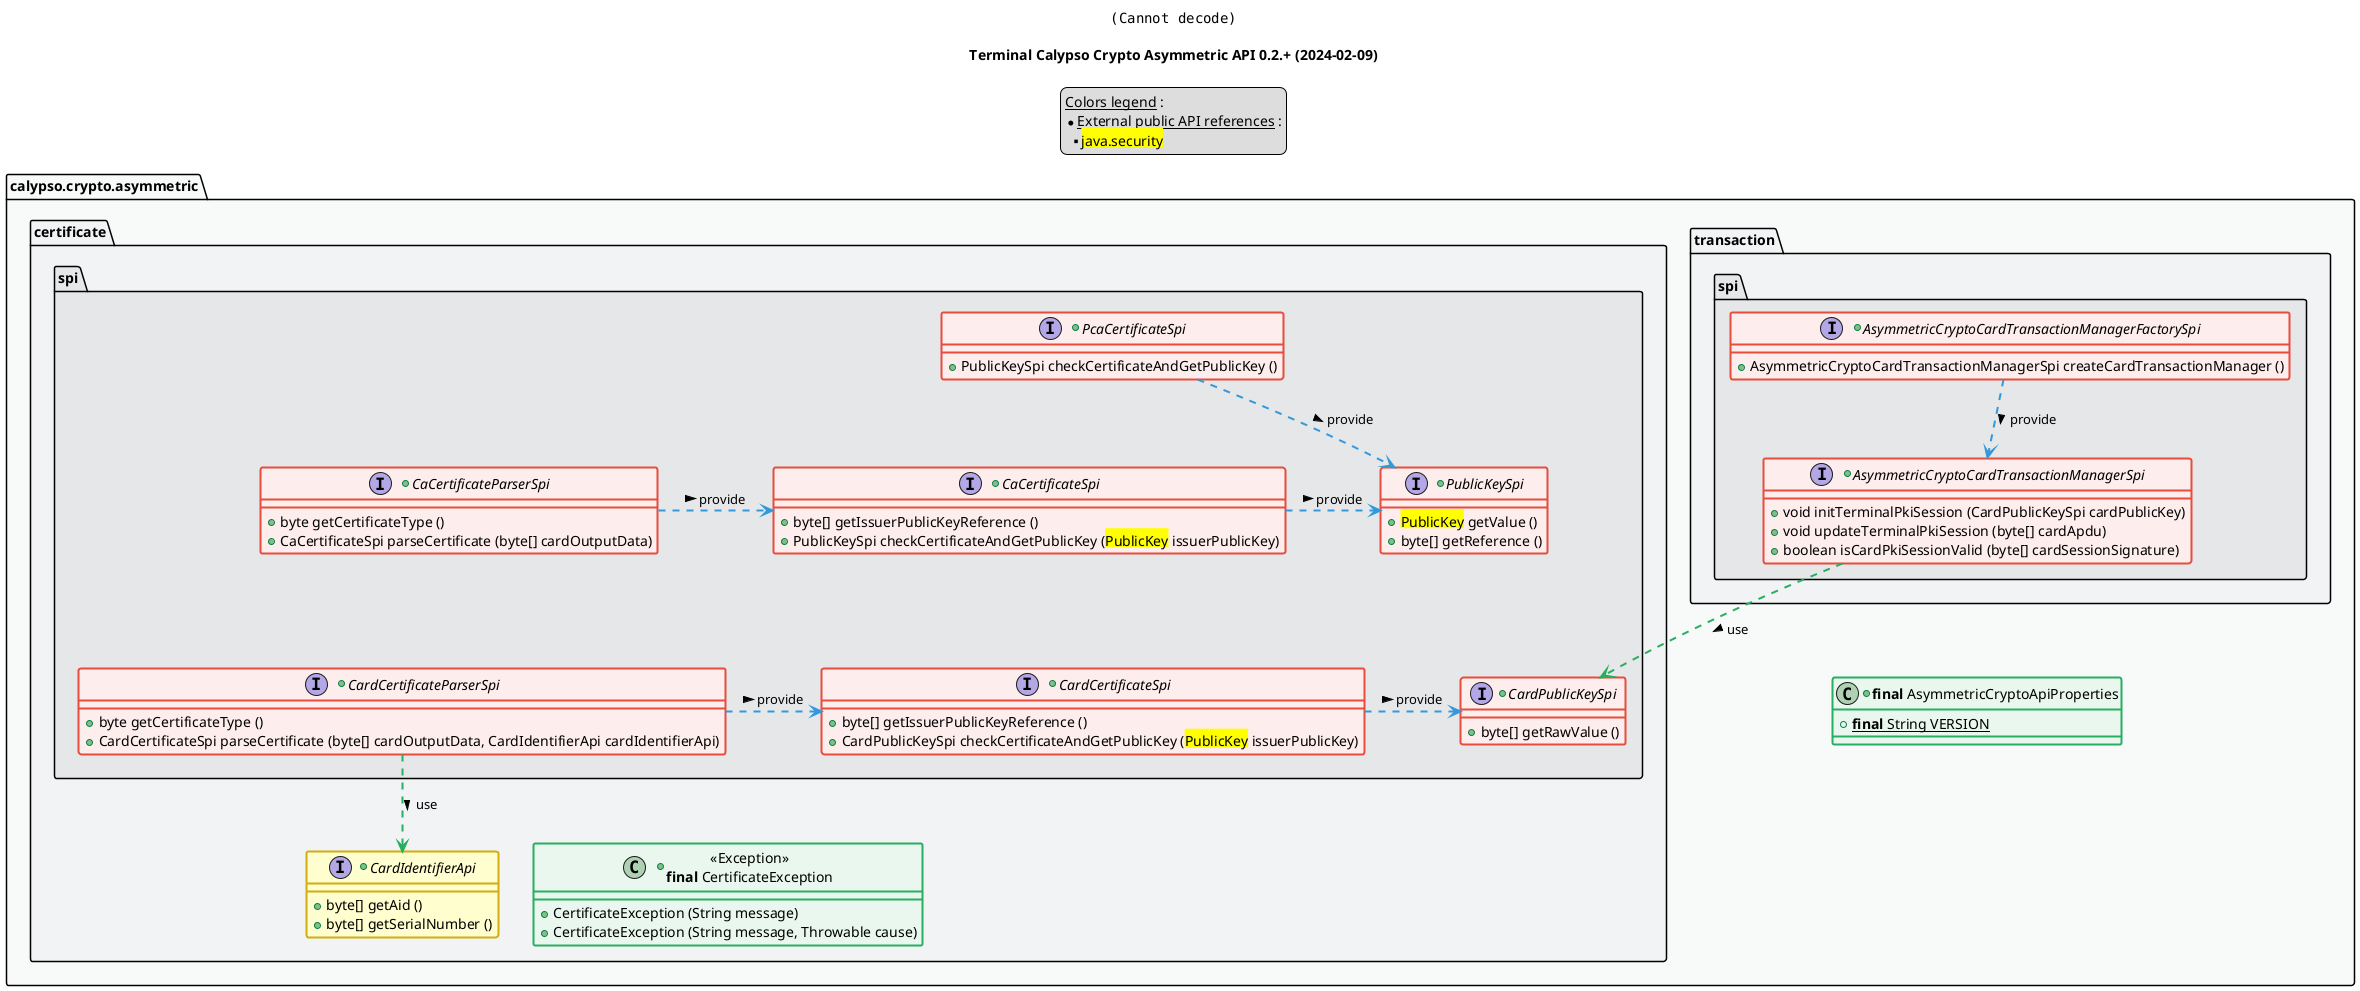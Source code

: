 @startuml
title
    <img:../assets/logo.svg{scale=0.2}>

    Terminal Calypso Crypto Asymmetric API 0.2.+ (2024-02-09)
end title

' == THEME ==

'Couleurs issues de : https://htmlcolorcodes.com/fr/tableau-de-couleur/tableau-de-couleur-design-plat/
!define C_GREY1 F8F9F9
!define C_GREY2 F2F3F4
!define C_GREY3 E5E7E9
!define C_GREY4 D7DBDD
!define C_GREY5 CACFD2
!define C_GREY6 BDC3C7
!define C_LINK 3498DB
!define C_USE 27AE60
!define C_THROW 2C3E50

' -- Styles that don't work with new version of plantuml --
skinparam stereotypeABorderColor #A9DCDF
skinparam stereotypeIBorderColor #B4A7E5
skinparam stereotypeCBorderColor #ADD1B2
skinparam stereotypeEBorderColor #EB93DF
' -- END --

skinparam ClassBorderThickness 2
skinparam ArrowThickness 2

' Yellow
skinparam ClassBackgroundColor #FEFECE
skinparam ClassBorderColor #D4AC0D
' Red
skinparam ClassBackgroundColor<<red>> #FDEDEC
skinparam ClassBorderColor<<red>> #E74C3C
hide <<red>> stereotype
' Purple
skinparam ClassBackgroundColor<<purple>> #F4ECF7
skinparam ClassBorderColor<<purple>> #8E44AD
hide <<purple>> stereotype
' blue
skinparam ClassBackgroundColor<<blue>> #EBF5FB
skinparam ClassBorderColor<<blue>> #3498DB
hide <<blue>> stereotype
' Green
skinparam ClassBackgroundColor<<green>> #E9F7EF
skinparam ClassBorderColor<<green>> #27AE60
hide <<green>> stereotype
' Grey
skinparam ClassBackgroundColor<<grey>> #EAECEE
skinparam ClassBorderColor<<grey>> #2C3E50
hide <<grey>> stereotype

' == CONTENT ==

legend top
    __Colors legend__ :
    * __External public API references__ :
    ** <back:yellow>java.security</back>
end legend

package "calypso.crypto.asymmetric" as api {
    package "transaction" as transaction {
        package spi {
            +interface AsymmetricCryptoCardTransactionManagerFactorySpi <<red>> {
                +AsymmetricCryptoCardTransactionManagerSpi createCardTransactionManager ()
            }
            +interface AsymmetricCryptoCardTransactionManagerSpi <<red>> {
                +void initTerminalPkiSession (CardPublicKeySpi cardPublicKey)
                +void updateTerminalPkiSession (byte[] cardApdu)
                +boolean isCardPkiSessionValid (byte[] cardSessionSignature)
            }
        }
    }
    +class "**final** AsymmetricCryptoApiProperties" as ApiProperties <<green>> {
        +{static} **final** String VERSION
    }
    package "certificate" as certificate {
        +interface CardIdentifierApi {
            +byte[] getAid ()
            +byte[] getSerialNumber ()
        }
        package spi {
            together {
            +interface PcaCertificateSpi <<red>> {
                +PublicKeySpi checkCertificateAndGetPublicKey ()
            }
            +interface CaCertificateParserSpi <<red>> {
                +byte getCertificateType ()
                +CaCertificateSpi parseCertificate (byte[] cardOutputData)
            }
            +interface CaCertificateSpi <<red>> {
                +byte[] getIssuerPublicKeyReference ()
                +PublicKeySpi checkCertificateAndGetPublicKey (<Back:Yellow>PublicKey</Back> issuerPublicKey)
            }
            +interface CardCertificateParserSpi <<red>> {
                +byte getCertificateType ()
                +CardCertificateSpi parseCertificate (byte[] cardOutputData, CardIdentifierApi cardIdentifierApi)
            }
            +interface CardCertificateSpi <<red>> {
                +byte[] getIssuerPublicKeyReference ()
                +CardPublicKeySpi checkCertificateAndGetPublicKey (<Back:Yellow>PublicKey</Back> issuerPublicKey)
            }
            }
            +interface PublicKeySpi <<red>> {
                +<back:yellow>PublicKey</back> getValue ()
                +byte[] getReference ()
            }
            +interface CardPublicKeySpi <<red>> {
                +byte[] getRawValue ()
            }
        }
        +class "<<Exception>>\n**final** CertificateException" as CertificateException <<green>> {
            +CertificateException (String message)
            +CertificateException (String message, Throwable cause)
        }
    }
}

' Associations

AsymmetricCryptoCardTransactionManagerFactorySpi ..> AsymmetricCryptoCardTransactionManagerSpi #C_LINK : provide >

AsymmetricCryptoCardTransactionManagerSpi ..> CardPublicKeySpi #C_USE : use >

CaCertificateParserSpi .right.> CaCertificateSpi #C_LINK : provide >
CardCertificateParserSpi .right.> CardCertificateSpi #C_LINK : provide >

PcaCertificateSpi ..> PublicKeySpi #C_LINK : provide >
CaCertificateSpi .right.> PublicKeySpi #C_LINK : provide >
CardCertificateSpi .right.> CardPublicKeySpi #C_LINK : provide >

CardCertificateParserSpi ..> CardIdentifierApi #C_USE : use >

' == LAYOUT ==

PcaCertificateSpi -[hidden]- CaCertificateSpi
CaCertificateParserSpi -[hidden]- CardCertificateParserSpi
CardIdentifierApi -[hidden]right- CertificateException
AsymmetricCryptoCardTransactionManagerSpi -[hidden]- ApiProperties

' == STYLE ==

package api #C_GREY1 {}
package api.transaction #C_GREY2 {}
package api.transaction.spi #C_GREY3 {}
package api.certificate #C_GREY2 {}
package api.certificate.spi #C_GREY3 {}

@enduml